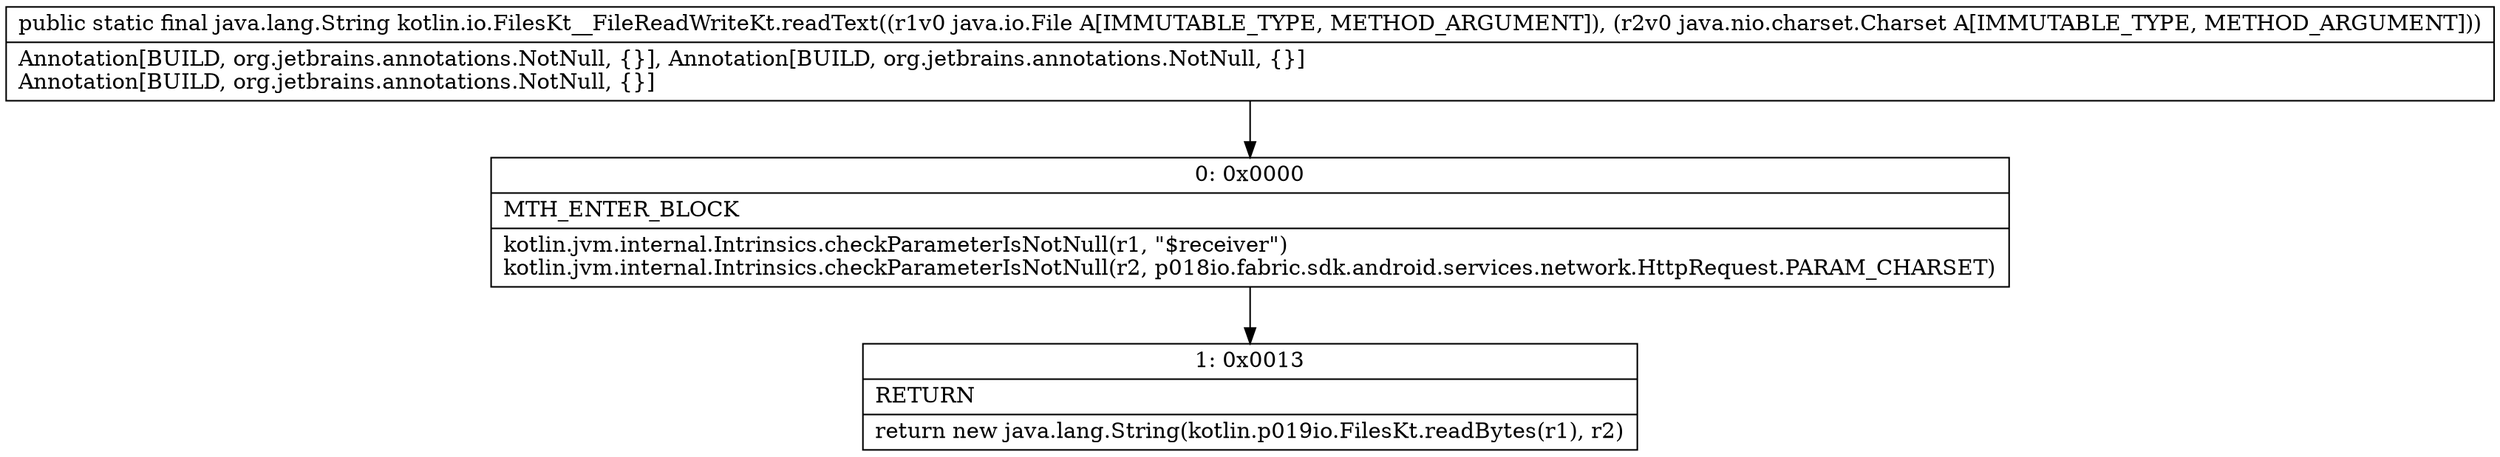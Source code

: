 digraph "CFG forkotlin.io.FilesKt__FileReadWriteKt.readText(Ljava\/io\/File;Ljava\/nio\/charset\/Charset;)Ljava\/lang\/String;" {
Node_0 [shape=record,label="{0\:\ 0x0000|MTH_ENTER_BLOCK\l|kotlin.jvm.internal.Intrinsics.checkParameterIsNotNull(r1, \"$receiver\")\lkotlin.jvm.internal.Intrinsics.checkParameterIsNotNull(r2, p018io.fabric.sdk.android.services.network.HttpRequest.PARAM_CHARSET)\l}"];
Node_1 [shape=record,label="{1\:\ 0x0013|RETURN\l|return new java.lang.String(kotlin.p019io.FilesKt.readBytes(r1), r2)\l}"];
MethodNode[shape=record,label="{public static final java.lang.String kotlin.io.FilesKt__FileReadWriteKt.readText((r1v0 java.io.File A[IMMUTABLE_TYPE, METHOD_ARGUMENT]), (r2v0 java.nio.charset.Charset A[IMMUTABLE_TYPE, METHOD_ARGUMENT]))  | Annotation[BUILD, org.jetbrains.annotations.NotNull, \{\}], Annotation[BUILD, org.jetbrains.annotations.NotNull, \{\}]\lAnnotation[BUILD, org.jetbrains.annotations.NotNull, \{\}]\l}"];
MethodNode -> Node_0;
Node_0 -> Node_1;
}


